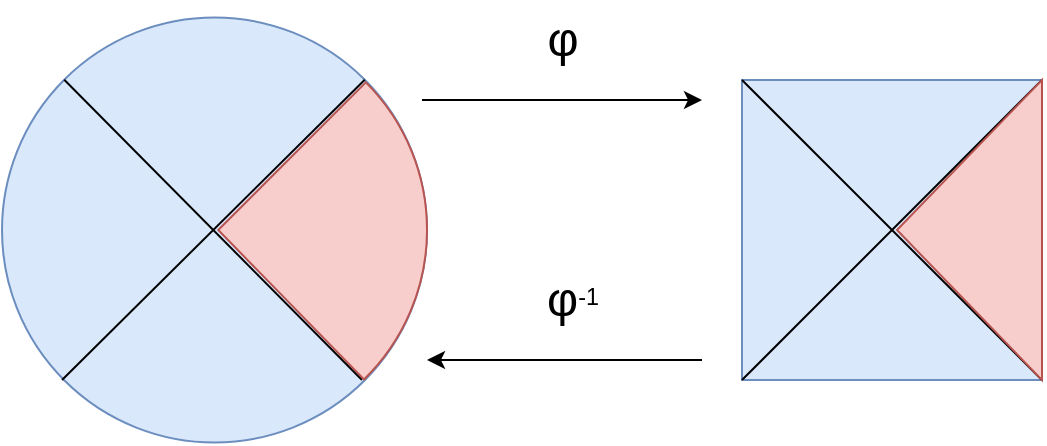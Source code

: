 <mxfile version="26.1.1">
  <diagram name="Page-1" id="nucE8_vkFdb-QvGGlEXp">
    <mxGraphModel dx="1054" dy="448" grid="1" gridSize="10" guides="1" tooltips="1" connect="1" arrows="1" fold="1" page="1" pageScale="1" pageWidth="850" pageHeight="1100" math="0" shadow="0">
      <root>
        <mxCell id="0" />
        <mxCell id="1" parent="0" />
        <mxCell id="IfHxuHHCho49-bMtk_uL-1" value="" style="ellipse;whiteSpace=wrap;html=1;aspect=fixed;fillColor=#dae8fc;strokeColor=#6c8ebf;" vertex="1" parent="1">
          <mxGeometry x="100" y="58.75" width="212.5" height="212.5" as="geometry" />
        </mxCell>
        <mxCell id="IfHxuHHCho49-bMtk_uL-14" value="" style="whiteSpace=wrap;html=1;aspect=fixed;fillColor=#dae8fc;strokeColor=#6c8ebf;" vertex="1" parent="1">
          <mxGeometry x="470" y="90" width="150" height="150" as="geometry" />
        </mxCell>
        <mxCell id="IfHxuHHCho49-bMtk_uL-15" value="" style="endArrow=none;html=1;rounded=0;entryX=1;entryY=0;entryDx=0;entryDy=0;" edge="1" parent="1" target="IfHxuHHCho49-bMtk_uL-14">
          <mxGeometry width="50" height="50" relative="1" as="geometry">
            <mxPoint x="470" y="240" as="sourcePoint" />
            <mxPoint x="520" y="190" as="targetPoint" />
          </mxGeometry>
        </mxCell>
        <mxCell id="IfHxuHHCho49-bMtk_uL-16" value="" style="endArrow=none;html=1;rounded=0;entryX=1;entryY=1;entryDx=0;entryDy=0;exitX=0;exitY=0;exitDx=0;exitDy=0;" edge="1" parent="1" source="IfHxuHHCho49-bMtk_uL-14" target="IfHxuHHCho49-bMtk_uL-14">
          <mxGeometry width="50" height="50" relative="1" as="geometry">
            <mxPoint x="480" y="250" as="sourcePoint" />
            <mxPoint x="630" y="100" as="targetPoint" />
          </mxGeometry>
        </mxCell>
        <mxCell id="IfHxuHHCho49-bMtk_uL-17" value="" style="endArrow=none;html=1;rounded=0;entryX=1;entryY=0;entryDx=0;entryDy=0;" edge="1" parent="1" target="IfHxuHHCho49-bMtk_uL-1">
          <mxGeometry width="50" height="50" relative="1" as="geometry">
            <mxPoint x="130" y="240" as="sourcePoint" />
            <mxPoint x="280" y="90" as="targetPoint" />
          </mxGeometry>
        </mxCell>
        <mxCell id="IfHxuHHCho49-bMtk_uL-18" value="" style="endArrow=none;html=1;rounded=0;entryX=1;entryY=1;entryDx=0;entryDy=0;exitX=0;exitY=0;exitDx=0;exitDy=0;" edge="1" parent="1" source="IfHxuHHCho49-bMtk_uL-1">
          <mxGeometry width="50" height="50" relative="1" as="geometry">
            <mxPoint x="130" y="90" as="sourcePoint" />
            <mxPoint x="280" y="240" as="targetPoint" />
          </mxGeometry>
        </mxCell>
        <mxCell id="IfHxuHHCho49-bMtk_uL-21" value="" style="verticalLabelPosition=bottom;verticalAlign=top;html=1;shape=mxgraph.basic.pie;startAngle=0.125;endAngle=0.377;rotation=0;fillColor=#f8cecc;strokeColor=#b85450;" vertex="1" parent="1">
          <mxGeometry x="103.75" y="60.63" width="208.75" height="208.75" as="geometry" />
        </mxCell>
        <mxCell id="IfHxuHHCho49-bMtk_uL-22" value="" style="verticalLabelPosition=bottom;verticalAlign=top;html=1;shape=mxgraph.basic.acute_triangle;dx=0.5;rotation=-90;fillColor=#f8cecc;strokeColor=#b85450;" vertex="1" parent="1">
          <mxGeometry x="508.75" y="128.75" width="150" height="72.5" as="geometry" />
        </mxCell>
        <mxCell id="IfHxuHHCho49-bMtk_uL-28" value="&lt;font data-font-src=&quot;https://www.cssfontstack.com/arial&quot; face=&quot;Arial&quot; style=&quot;font-size: 24px;&quot;&gt;φ&lt;/font&gt;" style="text;html=1;align=center;verticalAlign=middle;resizable=0;points=[];autosize=1;strokeColor=none;fillColor=none;" vertex="1" parent="1">
          <mxGeometry x="360" y="50" width="40" height="40" as="geometry" />
        </mxCell>
        <mxCell id="IfHxuHHCho49-bMtk_uL-33" value="" style="endArrow=classic;html=1;rounded=0;" edge="1" parent="1">
          <mxGeometry width="50" height="50" relative="1" as="geometry">
            <mxPoint x="310" y="100" as="sourcePoint" />
            <mxPoint x="450" y="100" as="targetPoint" />
          </mxGeometry>
        </mxCell>
        <mxCell id="IfHxuHHCho49-bMtk_uL-34" value="" style="endArrow=classic;html=1;rounded=0;" edge="1" parent="1">
          <mxGeometry width="50" height="50" relative="1" as="geometry">
            <mxPoint x="450" y="230" as="sourcePoint" />
            <mxPoint x="312.5" y="230" as="targetPoint" />
          </mxGeometry>
        </mxCell>
        <mxCell id="IfHxuHHCho49-bMtk_uL-35" value="&lt;font data-font-src=&quot;https://www.cssfontstack.com/arial&quot; face=&quot;Arial&quot; style=&quot;font-size: 24px;&quot;&gt;φ&lt;/font&gt;&lt;font style=&quot;font-size: 14px;&quot; data-font-src=&quot;https://www.cssfontstack.com/arial&quot; face=&quot;Arial&quot;&gt;&lt;sup&gt;-1&lt;/sup&gt;&lt;/font&gt;" style="text;html=1;align=center;verticalAlign=middle;resizable=0;points=[];autosize=1;strokeColor=none;fillColor=none;" vertex="1" parent="1">
          <mxGeometry x="360" y="180" width="50" height="40" as="geometry" />
        </mxCell>
      </root>
    </mxGraphModel>
  </diagram>
</mxfile>
